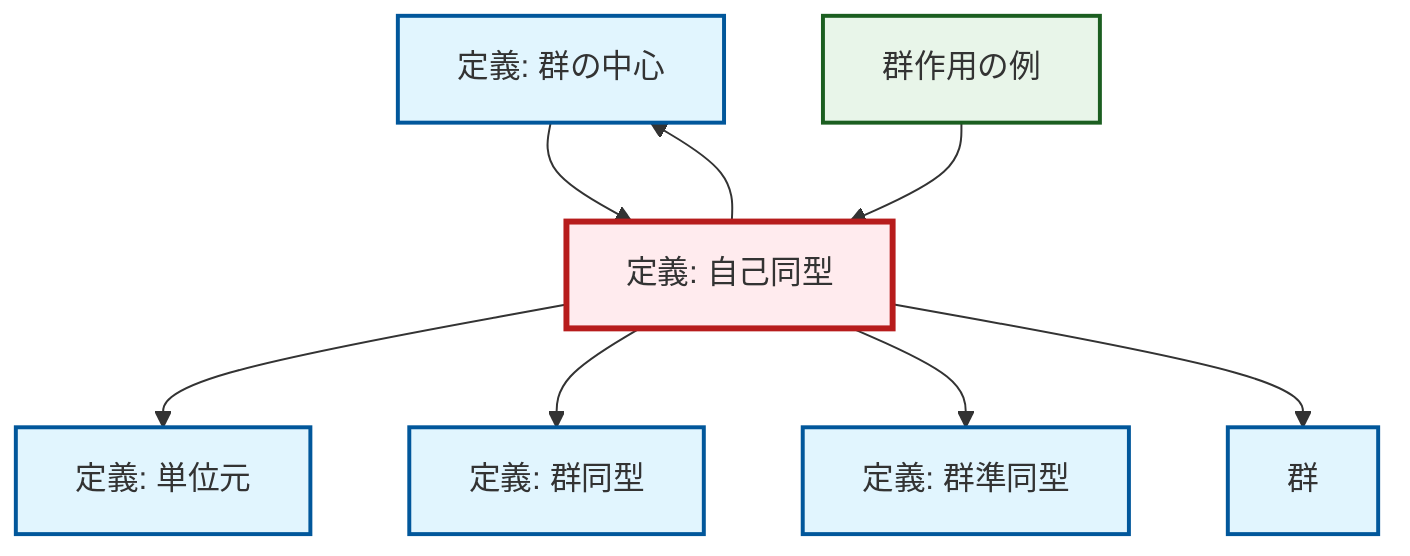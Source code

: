 graph TD
    classDef definition fill:#e1f5fe,stroke:#01579b,stroke-width:2px
    classDef theorem fill:#f3e5f5,stroke:#4a148c,stroke-width:2px
    classDef axiom fill:#fff3e0,stroke:#e65100,stroke-width:2px
    classDef example fill:#e8f5e9,stroke:#1b5e20,stroke-width:2px
    classDef current fill:#ffebee,stroke:#b71c1c,stroke-width:3px
    def-center-of-group["定義: 群の中心"]:::definition
    ex-group-action-examples["群作用の例"]:::example
    def-automorphism["定義: 自己同型"]:::definition
    def-group["群"]:::definition
    def-homomorphism["定義: 群準同型"]:::definition
    def-identity-element["定義: 単位元"]:::definition
    def-isomorphism["定義: 群同型"]:::definition
    def-automorphism --> def-identity-element
    def-center-of-group --> def-automorphism
    ex-group-action-examples --> def-automorphism
    def-automorphism --> def-isomorphism
    def-automorphism --> def-homomorphism
    def-automorphism --> def-center-of-group
    def-automorphism --> def-group
    class def-automorphism current